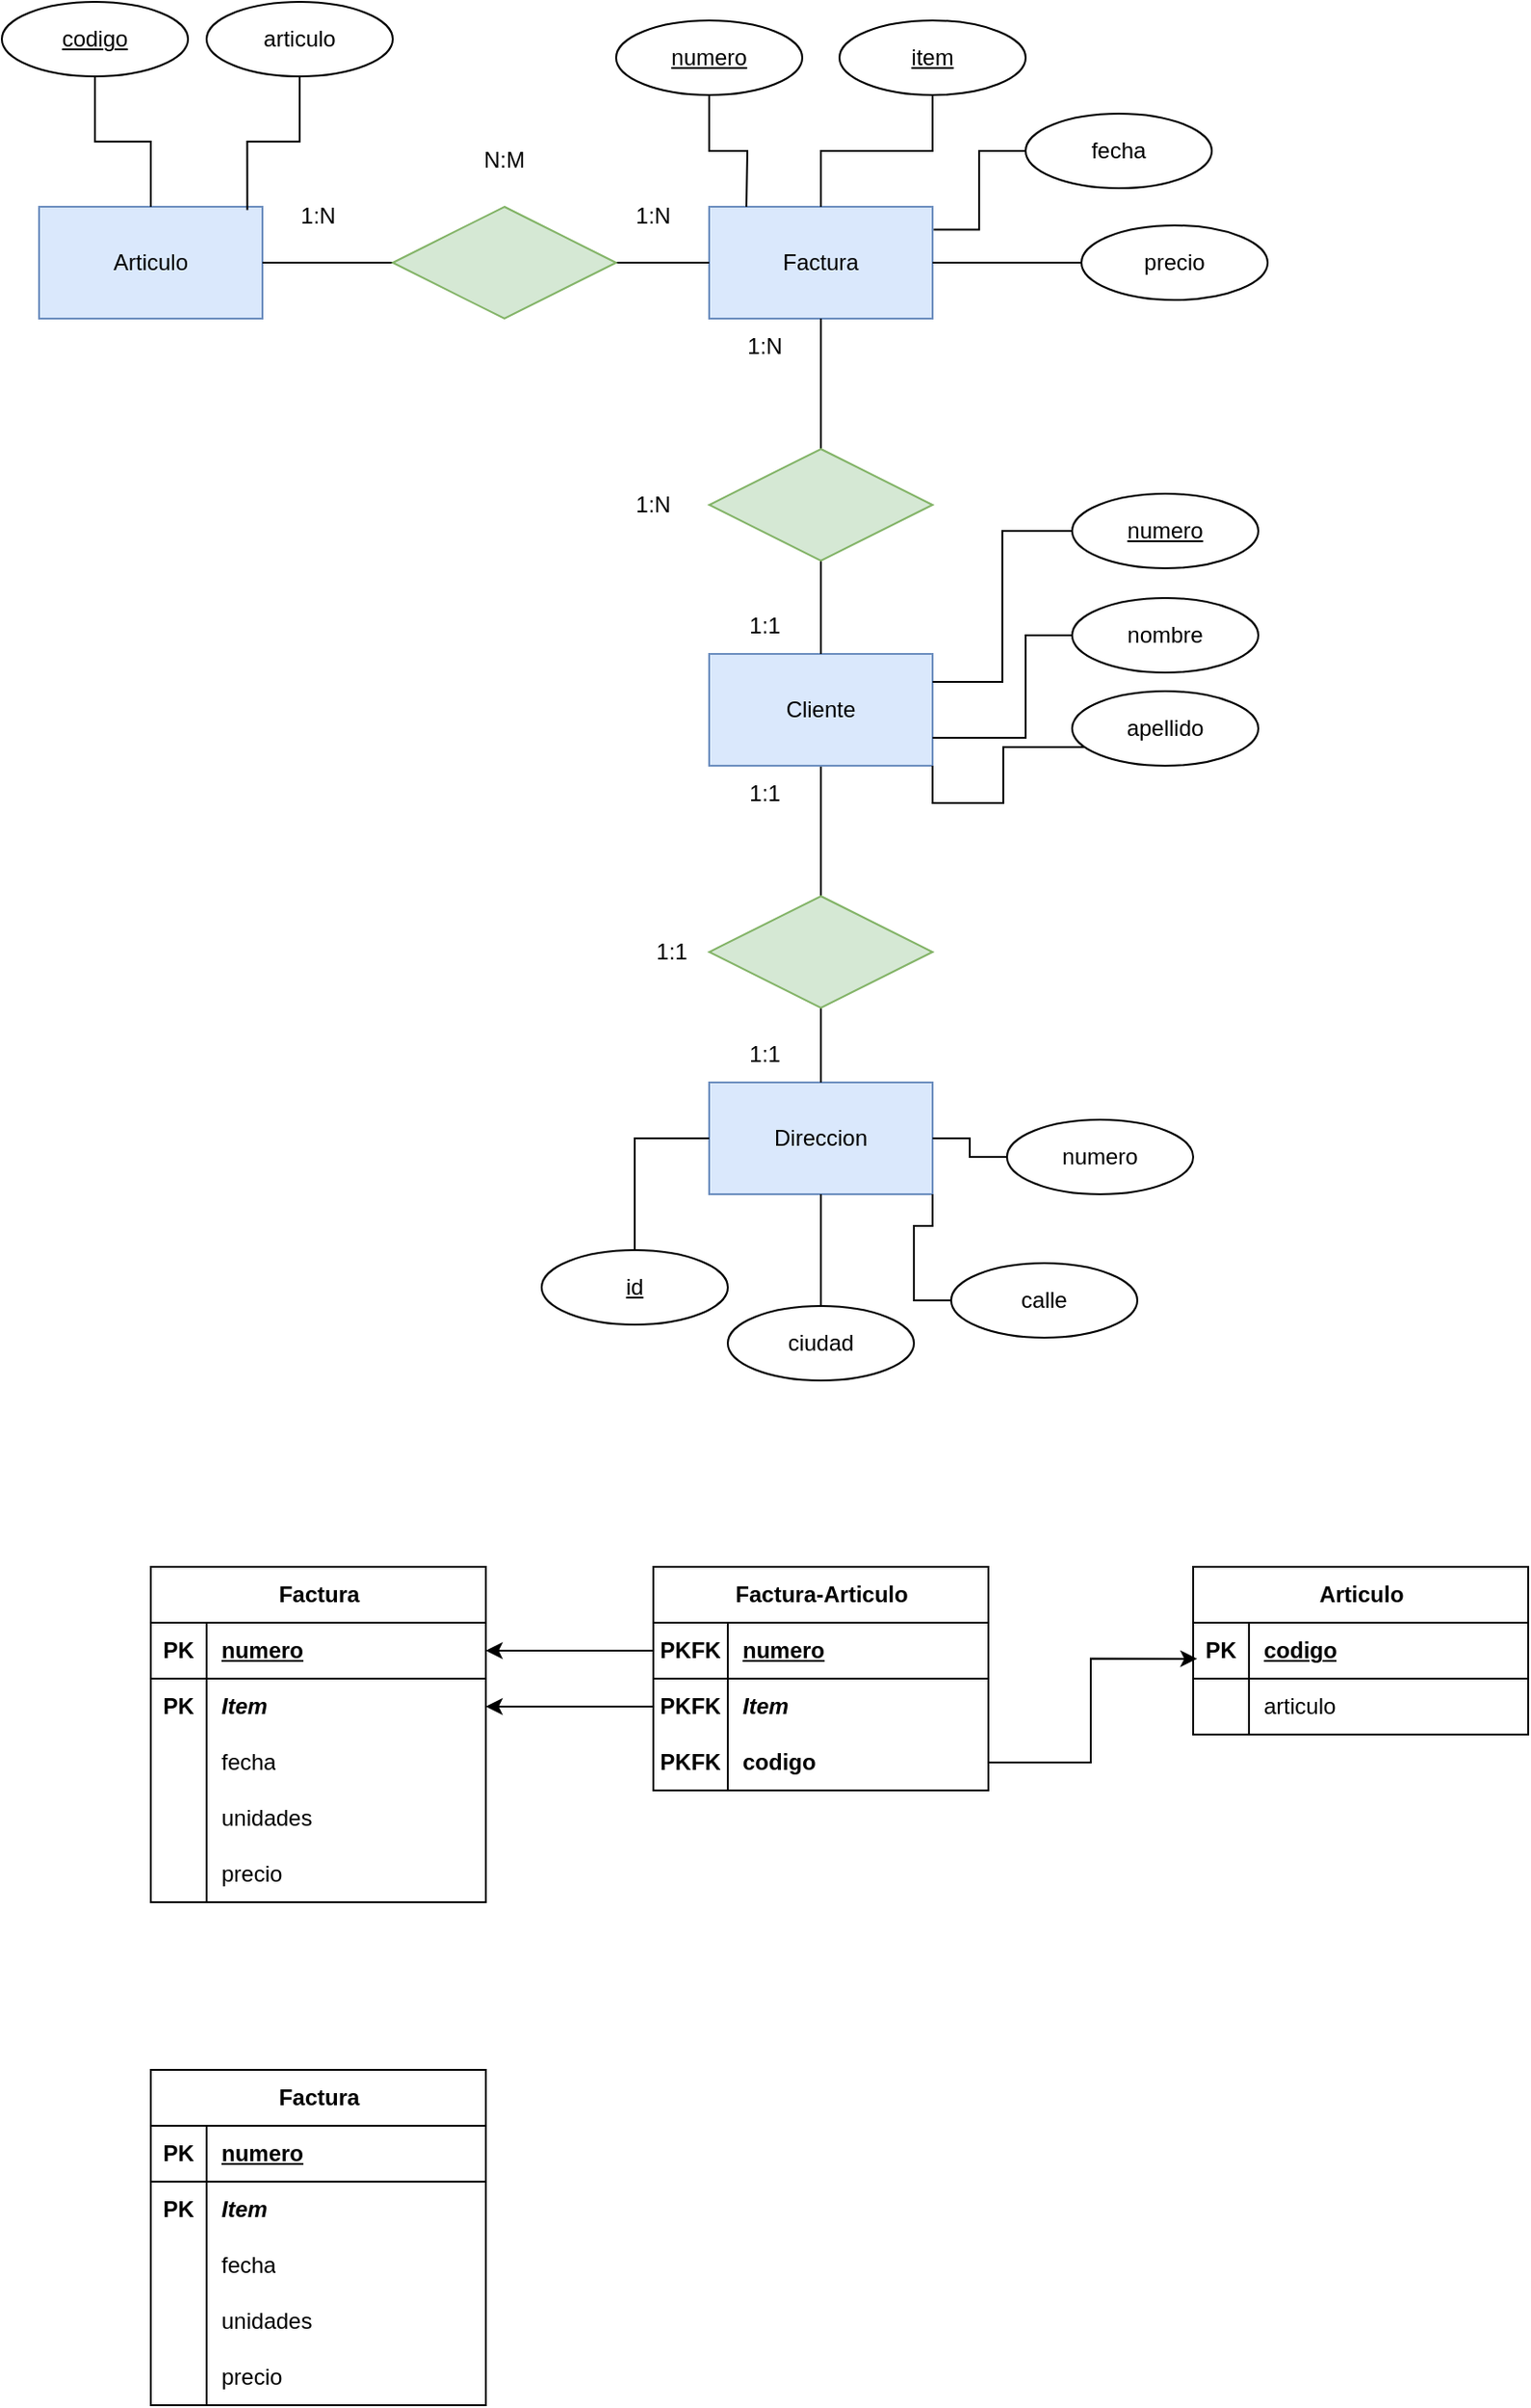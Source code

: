 <mxfile version="22.1.3" type="github">
  <diagram name="Página-1" id="XBzg9i-NaRBUf4UJGIT7">
    <mxGraphModel dx="735" dy="1147" grid="1" gridSize="10" guides="1" tooltips="1" connect="1" arrows="1" fold="1" page="1" pageScale="1" pageWidth="1169" pageHeight="827" math="0" shadow="0">
      <root>
        <mxCell id="0" />
        <mxCell id="1" parent="0" />
        <mxCell id="-L3M4i7uxhguOgWgxAJ2-1" value="&lt;div&gt;Factura&lt;/div&gt;" style="rounded=0;whiteSpace=wrap;html=1;fillColor=#dae8fc;strokeColor=#6c8ebf;" vertex="1" parent="1">
          <mxGeometry x="390" y="260" width="120" height="60" as="geometry" />
        </mxCell>
        <mxCell id="-L3M4i7uxhguOgWgxAJ2-2" value="Articulo" style="rounded=0;whiteSpace=wrap;html=1;fillColor=#dae8fc;strokeColor=#6c8ebf;" vertex="1" parent="1">
          <mxGeometry x="30" y="260" width="120" height="60" as="geometry" />
        </mxCell>
        <mxCell id="-L3M4i7uxhguOgWgxAJ2-12" style="edgeStyle=orthogonalEdgeStyle;rounded=0;orthogonalLoop=1;jettySize=auto;html=1;endArrow=none;endFill=0;" edge="1" parent="1" source="-L3M4i7uxhguOgWgxAJ2-3" target="-L3M4i7uxhguOgWgxAJ2-7">
          <mxGeometry relative="1" as="geometry" />
        </mxCell>
        <mxCell id="-L3M4i7uxhguOgWgxAJ2-3" value="Cliente" style="rounded=0;whiteSpace=wrap;html=1;fillColor=#dae8fc;strokeColor=#6c8ebf;" vertex="1" parent="1">
          <mxGeometry x="390" y="500" width="120" height="60" as="geometry" />
        </mxCell>
        <mxCell id="-L3M4i7uxhguOgWgxAJ2-4" value="&lt;div&gt;Direccion&lt;/div&gt;" style="rounded=0;whiteSpace=wrap;html=1;fillColor=#dae8fc;strokeColor=#6c8ebf;" vertex="1" parent="1">
          <mxGeometry x="390" y="730" width="120" height="60" as="geometry" />
        </mxCell>
        <mxCell id="-L3M4i7uxhguOgWgxAJ2-8" style="edgeStyle=orthogonalEdgeStyle;rounded=0;orthogonalLoop=1;jettySize=auto;html=1;endArrow=none;endFill=0;" edge="1" parent="1" source="-L3M4i7uxhguOgWgxAJ2-5" target="-L3M4i7uxhguOgWgxAJ2-2">
          <mxGeometry relative="1" as="geometry" />
        </mxCell>
        <mxCell id="-L3M4i7uxhguOgWgxAJ2-9" style="edgeStyle=orthogonalEdgeStyle;rounded=0;orthogonalLoop=1;jettySize=auto;html=1;endArrow=none;endFill=0;" edge="1" parent="1" source="-L3M4i7uxhguOgWgxAJ2-5" target="-L3M4i7uxhguOgWgxAJ2-1">
          <mxGeometry relative="1" as="geometry" />
        </mxCell>
        <mxCell id="-L3M4i7uxhguOgWgxAJ2-5" value="" style="shape=rhombus;perimeter=rhombusPerimeter;whiteSpace=wrap;html=1;align=center;fillColor=#d5e8d4;strokeColor=#82b366;" vertex="1" parent="1">
          <mxGeometry x="220" y="260" width="120" height="60" as="geometry" />
        </mxCell>
        <mxCell id="-L3M4i7uxhguOgWgxAJ2-10" style="edgeStyle=orthogonalEdgeStyle;rounded=0;orthogonalLoop=1;jettySize=auto;html=1;endArrow=none;endFill=0;" edge="1" parent="1" source="-L3M4i7uxhguOgWgxAJ2-6" target="-L3M4i7uxhguOgWgxAJ2-1">
          <mxGeometry relative="1" as="geometry" />
        </mxCell>
        <mxCell id="-L3M4i7uxhguOgWgxAJ2-11" style="edgeStyle=orthogonalEdgeStyle;rounded=0;orthogonalLoop=1;jettySize=auto;html=1;endArrow=none;endFill=0;" edge="1" parent="1" source="-L3M4i7uxhguOgWgxAJ2-6" target="-L3M4i7uxhguOgWgxAJ2-3">
          <mxGeometry relative="1" as="geometry" />
        </mxCell>
        <mxCell id="-L3M4i7uxhguOgWgxAJ2-6" value="" style="shape=rhombus;perimeter=rhombusPerimeter;whiteSpace=wrap;html=1;align=center;fillColor=#d5e8d4;strokeColor=#82b366;" vertex="1" parent="1">
          <mxGeometry x="390" y="390" width="120" height="60" as="geometry" />
        </mxCell>
        <mxCell id="-L3M4i7uxhguOgWgxAJ2-13" style="edgeStyle=orthogonalEdgeStyle;rounded=0;orthogonalLoop=1;jettySize=auto;html=1;endArrow=none;endFill=0;" edge="1" parent="1" source="-L3M4i7uxhguOgWgxAJ2-7" target="-L3M4i7uxhguOgWgxAJ2-4">
          <mxGeometry relative="1" as="geometry" />
        </mxCell>
        <mxCell id="-L3M4i7uxhguOgWgxAJ2-7" value="" style="shape=rhombus;perimeter=rhombusPerimeter;whiteSpace=wrap;html=1;align=center;fillColor=#d5e8d4;strokeColor=#82b366;" vertex="1" parent="1">
          <mxGeometry x="390" y="630" width="120" height="60" as="geometry" />
        </mxCell>
        <mxCell id="-L3M4i7uxhguOgWgxAJ2-14" value="numero" style="ellipse;whiteSpace=wrap;html=1;align=center;fontStyle=4;" vertex="1" parent="1">
          <mxGeometry x="340" y="160" width="100" height="40" as="geometry" />
        </mxCell>
        <mxCell id="-L3M4i7uxhguOgWgxAJ2-17" style="edgeStyle=orthogonalEdgeStyle;rounded=0;orthogonalLoop=1;jettySize=auto;html=1;entryX=0.5;entryY=0;entryDx=0;entryDy=0;endArrow=none;endFill=0;" edge="1" parent="1" source="-L3M4i7uxhguOgWgxAJ2-15" target="-L3M4i7uxhguOgWgxAJ2-1">
          <mxGeometry relative="1" as="geometry" />
        </mxCell>
        <mxCell id="-L3M4i7uxhguOgWgxAJ2-15" value="&lt;div&gt;item&lt;/div&gt;" style="ellipse;whiteSpace=wrap;html=1;align=center;fontStyle=4;" vertex="1" parent="1">
          <mxGeometry x="460" y="160" width="100" height="40" as="geometry" />
        </mxCell>
        <mxCell id="-L3M4i7uxhguOgWgxAJ2-16" style="edgeStyle=orthogonalEdgeStyle;rounded=0;orthogonalLoop=1;jettySize=auto;html=1;endArrow=none;endFill=0;" edge="1" parent="1" source="-L3M4i7uxhguOgWgxAJ2-14">
          <mxGeometry relative="1" as="geometry">
            <mxPoint x="410" y="260" as="targetPoint" />
          </mxGeometry>
        </mxCell>
        <mxCell id="-L3M4i7uxhguOgWgxAJ2-18" value="fecha" style="ellipse;whiteSpace=wrap;html=1;align=center;" vertex="1" parent="1">
          <mxGeometry x="560" y="210" width="100" height="40" as="geometry" />
        </mxCell>
        <mxCell id="-L3M4i7uxhguOgWgxAJ2-21" style="edgeStyle=orthogonalEdgeStyle;rounded=0;orthogonalLoop=1;jettySize=auto;html=1;entryX=1;entryY=0.5;entryDx=0;entryDy=0;endArrow=none;endFill=0;" edge="1" parent="1" source="-L3M4i7uxhguOgWgxAJ2-19" target="-L3M4i7uxhguOgWgxAJ2-1">
          <mxGeometry relative="1" as="geometry" />
        </mxCell>
        <mxCell id="-L3M4i7uxhguOgWgxAJ2-19" value="precio" style="ellipse;whiteSpace=wrap;html=1;align=center;" vertex="1" parent="1">
          <mxGeometry x="590" y="270" width="100" height="40" as="geometry" />
        </mxCell>
        <mxCell id="-L3M4i7uxhguOgWgxAJ2-20" style="edgeStyle=orthogonalEdgeStyle;rounded=0;orthogonalLoop=1;jettySize=auto;html=1;entryX=1.005;entryY=0.204;entryDx=0;entryDy=0;entryPerimeter=0;endArrow=none;endFill=0;" edge="1" parent="1" source="-L3M4i7uxhguOgWgxAJ2-18" target="-L3M4i7uxhguOgWgxAJ2-1">
          <mxGeometry relative="1" as="geometry" />
        </mxCell>
        <mxCell id="-L3M4i7uxhguOgWgxAJ2-25" style="edgeStyle=orthogonalEdgeStyle;rounded=0;orthogonalLoop=1;jettySize=auto;html=1;endArrow=none;endFill=0;" edge="1" parent="1" source="-L3M4i7uxhguOgWgxAJ2-22" target="-L3M4i7uxhguOgWgxAJ2-2">
          <mxGeometry relative="1" as="geometry" />
        </mxCell>
        <mxCell id="-L3M4i7uxhguOgWgxAJ2-22" value="codigo" style="ellipse;whiteSpace=wrap;html=1;align=center;fontStyle=4;" vertex="1" parent="1">
          <mxGeometry x="10" y="150" width="100" height="40" as="geometry" />
        </mxCell>
        <mxCell id="-L3M4i7uxhguOgWgxAJ2-24" value="articulo" style="ellipse;whiteSpace=wrap;html=1;align=center;" vertex="1" parent="1">
          <mxGeometry x="120" y="150" width="100" height="40" as="geometry" />
        </mxCell>
        <mxCell id="-L3M4i7uxhguOgWgxAJ2-26" style="edgeStyle=orthogonalEdgeStyle;rounded=0;orthogonalLoop=1;jettySize=auto;html=1;entryX=0.932;entryY=0.029;entryDx=0;entryDy=0;entryPerimeter=0;endArrow=none;endFill=0;" edge="1" parent="1" source="-L3M4i7uxhguOgWgxAJ2-24" target="-L3M4i7uxhguOgWgxAJ2-2">
          <mxGeometry relative="1" as="geometry" />
        </mxCell>
        <mxCell id="-L3M4i7uxhguOgWgxAJ2-30" style="edgeStyle=orthogonalEdgeStyle;rounded=0;orthogonalLoop=1;jettySize=auto;html=1;entryX=1;entryY=0.25;entryDx=0;entryDy=0;endArrow=none;endFill=0;" edge="1" parent="1" source="-L3M4i7uxhguOgWgxAJ2-27" target="-L3M4i7uxhguOgWgxAJ2-3">
          <mxGeometry relative="1" as="geometry" />
        </mxCell>
        <mxCell id="-L3M4i7uxhguOgWgxAJ2-27" value="numero" style="ellipse;whiteSpace=wrap;html=1;align=center;fontStyle=4;" vertex="1" parent="1">
          <mxGeometry x="585" y="414" width="100" height="40" as="geometry" />
        </mxCell>
        <mxCell id="-L3M4i7uxhguOgWgxAJ2-31" style="edgeStyle=orthogonalEdgeStyle;rounded=0;orthogonalLoop=1;jettySize=auto;html=1;entryX=1;entryY=0.75;entryDx=0;entryDy=0;endArrow=none;endFill=0;" edge="1" parent="1" source="-L3M4i7uxhguOgWgxAJ2-28" target="-L3M4i7uxhguOgWgxAJ2-3">
          <mxGeometry relative="1" as="geometry">
            <Array as="points">
              <mxPoint x="560" y="490" />
              <mxPoint x="560" y="545" />
            </Array>
          </mxGeometry>
        </mxCell>
        <mxCell id="-L3M4i7uxhguOgWgxAJ2-28" value="nombre" style="ellipse;whiteSpace=wrap;html=1;align=center;" vertex="1" parent="1">
          <mxGeometry x="585" y="470" width="100" height="40" as="geometry" />
        </mxCell>
        <mxCell id="-L3M4i7uxhguOgWgxAJ2-32" style="edgeStyle=orthogonalEdgeStyle;rounded=0;orthogonalLoop=1;jettySize=auto;html=1;entryX=1;entryY=1;entryDx=0;entryDy=0;endArrow=none;endFill=0;" edge="1" parent="1" source="-L3M4i7uxhguOgWgxAJ2-29" target="-L3M4i7uxhguOgWgxAJ2-3">
          <mxGeometry relative="1" as="geometry">
            <Array as="points">
              <mxPoint x="548" y="550" />
              <mxPoint x="548" y="580" />
              <mxPoint x="510" y="580" />
            </Array>
          </mxGeometry>
        </mxCell>
        <mxCell id="-L3M4i7uxhguOgWgxAJ2-29" value="apellido" style="ellipse;whiteSpace=wrap;html=1;align=center;" vertex="1" parent="1">
          <mxGeometry x="585" y="520" width="100" height="40" as="geometry" />
        </mxCell>
        <mxCell id="-L3M4i7uxhguOgWgxAJ2-37" style="edgeStyle=orthogonalEdgeStyle;rounded=0;orthogonalLoop=1;jettySize=auto;html=1;entryX=0;entryY=0.5;entryDx=0;entryDy=0;endArrow=none;endFill=0;" edge="1" parent="1" source="-L3M4i7uxhguOgWgxAJ2-33" target="-L3M4i7uxhguOgWgxAJ2-4">
          <mxGeometry relative="1" as="geometry" />
        </mxCell>
        <mxCell id="-L3M4i7uxhguOgWgxAJ2-33" value="id" style="ellipse;whiteSpace=wrap;html=1;align=center;fontStyle=4;" vertex="1" parent="1">
          <mxGeometry x="300" y="820" width="100" height="40" as="geometry" />
        </mxCell>
        <mxCell id="-L3M4i7uxhguOgWgxAJ2-38" style="edgeStyle=orthogonalEdgeStyle;rounded=0;orthogonalLoop=1;jettySize=auto;html=1;endArrow=none;endFill=0;" edge="1" parent="1" source="-L3M4i7uxhguOgWgxAJ2-34" target="-L3M4i7uxhguOgWgxAJ2-4">
          <mxGeometry relative="1" as="geometry" />
        </mxCell>
        <mxCell id="-L3M4i7uxhguOgWgxAJ2-34" value="ciudad" style="ellipse;whiteSpace=wrap;html=1;align=center;" vertex="1" parent="1">
          <mxGeometry x="400" y="850" width="100" height="40" as="geometry" />
        </mxCell>
        <mxCell id="-L3M4i7uxhguOgWgxAJ2-39" style="edgeStyle=orthogonalEdgeStyle;rounded=0;orthogonalLoop=1;jettySize=auto;html=1;entryX=1;entryY=1;entryDx=0;entryDy=0;endArrow=none;endFill=0;" edge="1" parent="1" source="-L3M4i7uxhguOgWgxAJ2-35" target="-L3M4i7uxhguOgWgxAJ2-4">
          <mxGeometry relative="1" as="geometry" />
        </mxCell>
        <mxCell id="-L3M4i7uxhguOgWgxAJ2-35" value="calle" style="ellipse;whiteSpace=wrap;html=1;align=center;" vertex="1" parent="1">
          <mxGeometry x="520" y="827" width="100" height="40" as="geometry" />
        </mxCell>
        <mxCell id="-L3M4i7uxhguOgWgxAJ2-40" style="edgeStyle=orthogonalEdgeStyle;rounded=0;orthogonalLoop=1;jettySize=auto;html=1;endArrow=none;endFill=0;" edge="1" parent="1" source="-L3M4i7uxhguOgWgxAJ2-36" target="-L3M4i7uxhguOgWgxAJ2-4">
          <mxGeometry relative="1" as="geometry" />
        </mxCell>
        <mxCell id="-L3M4i7uxhguOgWgxAJ2-36" value="numero" style="ellipse;whiteSpace=wrap;html=1;align=center;" vertex="1" parent="1">
          <mxGeometry x="550" y="750" width="100" height="40" as="geometry" />
        </mxCell>
        <mxCell id="-L3M4i7uxhguOgWgxAJ2-41" value="1:N" style="text;html=1;strokeColor=none;fillColor=none;align=center;verticalAlign=middle;whiteSpace=wrap;rounded=0;" vertex="1" parent="1">
          <mxGeometry x="330" y="250" width="60" height="30" as="geometry" />
        </mxCell>
        <mxCell id="-L3M4i7uxhguOgWgxAJ2-42" value="1:N" style="text;html=1;strokeColor=none;fillColor=none;align=center;verticalAlign=middle;whiteSpace=wrap;rounded=0;" vertex="1" parent="1">
          <mxGeometry x="150" y="250" width="60" height="30" as="geometry" />
        </mxCell>
        <mxCell id="-L3M4i7uxhguOgWgxAJ2-43" value="N:M" style="text;html=1;strokeColor=none;fillColor=none;align=center;verticalAlign=middle;whiteSpace=wrap;rounded=0;" vertex="1" parent="1">
          <mxGeometry x="250" y="220" width="60" height="30" as="geometry" />
        </mxCell>
        <mxCell id="-L3M4i7uxhguOgWgxAJ2-44" value="1:N" style="text;html=1;strokeColor=none;fillColor=none;align=center;verticalAlign=middle;whiteSpace=wrap;rounded=0;" vertex="1" parent="1">
          <mxGeometry x="390" y="320" width="60" height="30" as="geometry" />
        </mxCell>
        <mxCell id="-L3M4i7uxhguOgWgxAJ2-45" value="1:1" style="text;html=1;strokeColor=none;fillColor=none;align=center;verticalAlign=middle;whiteSpace=wrap;rounded=0;" vertex="1" parent="1">
          <mxGeometry x="390" y="470" width="60" height="30" as="geometry" />
        </mxCell>
        <mxCell id="-L3M4i7uxhguOgWgxAJ2-46" value="1:N" style="text;html=1;strokeColor=none;fillColor=none;align=center;verticalAlign=middle;whiteSpace=wrap;rounded=0;" vertex="1" parent="1">
          <mxGeometry x="330" y="405" width="60" height="30" as="geometry" />
        </mxCell>
        <mxCell id="-L3M4i7uxhguOgWgxAJ2-47" value="1:1" style="text;html=1;strokeColor=none;fillColor=none;align=center;verticalAlign=middle;whiteSpace=wrap;rounded=0;" vertex="1" parent="1">
          <mxGeometry x="390" y="560" width="60" height="30" as="geometry" />
        </mxCell>
        <mxCell id="-L3M4i7uxhguOgWgxAJ2-48" value="1:1" style="text;html=1;strokeColor=none;fillColor=none;align=center;verticalAlign=middle;whiteSpace=wrap;rounded=0;" vertex="1" parent="1">
          <mxGeometry x="390" y="700" width="60" height="30" as="geometry" />
        </mxCell>
        <mxCell id="-L3M4i7uxhguOgWgxAJ2-49" value="1:1" style="text;html=1;strokeColor=none;fillColor=none;align=center;verticalAlign=middle;whiteSpace=wrap;rounded=0;" vertex="1" parent="1">
          <mxGeometry x="340" y="645" width="60" height="30" as="geometry" />
        </mxCell>
        <mxCell id="-L3M4i7uxhguOgWgxAJ2-50" value="Factura" style="shape=table;startSize=30;container=1;collapsible=1;childLayout=tableLayout;fixedRows=1;rowLines=0;fontStyle=1;align=center;resizeLast=1;html=1;" vertex="1" parent="1">
          <mxGeometry x="90" y="990" width="180" height="180" as="geometry" />
        </mxCell>
        <mxCell id="-L3M4i7uxhguOgWgxAJ2-51" value="" style="shape=tableRow;horizontal=0;startSize=0;swimlaneHead=0;swimlaneBody=0;fillColor=none;collapsible=0;dropTarget=0;points=[[0,0.5],[1,0.5]];portConstraint=eastwest;top=0;left=0;right=0;bottom=1;" vertex="1" parent="-L3M4i7uxhguOgWgxAJ2-50">
          <mxGeometry y="30" width="180" height="30" as="geometry" />
        </mxCell>
        <mxCell id="-L3M4i7uxhguOgWgxAJ2-52" value="PK" style="shape=partialRectangle;connectable=0;fillColor=none;top=0;left=0;bottom=0;right=0;fontStyle=1;overflow=hidden;whiteSpace=wrap;html=1;" vertex="1" parent="-L3M4i7uxhguOgWgxAJ2-51">
          <mxGeometry width="30" height="30" as="geometry">
            <mxRectangle width="30" height="30" as="alternateBounds" />
          </mxGeometry>
        </mxCell>
        <mxCell id="-L3M4i7uxhguOgWgxAJ2-53" value="numero" style="shape=partialRectangle;connectable=0;fillColor=none;top=0;left=0;bottom=0;right=0;align=left;spacingLeft=6;fontStyle=5;overflow=hidden;whiteSpace=wrap;html=1;" vertex="1" parent="-L3M4i7uxhguOgWgxAJ2-51">
          <mxGeometry x="30" width="150" height="30" as="geometry">
            <mxRectangle width="150" height="30" as="alternateBounds" />
          </mxGeometry>
        </mxCell>
        <mxCell id="-L3M4i7uxhguOgWgxAJ2-54" value="" style="shape=tableRow;horizontal=0;startSize=0;swimlaneHead=0;swimlaneBody=0;fillColor=none;collapsible=0;dropTarget=0;points=[[0,0.5],[1,0.5]];portConstraint=eastwest;top=0;left=0;right=0;bottom=0;" vertex="1" parent="-L3M4i7uxhguOgWgxAJ2-50">
          <mxGeometry y="60" width="180" height="30" as="geometry" />
        </mxCell>
        <mxCell id="-L3M4i7uxhguOgWgxAJ2-55" value="&lt;b&gt;PK&lt;/b&gt;" style="shape=partialRectangle;connectable=0;fillColor=none;top=0;left=0;bottom=0;right=0;editable=1;overflow=hidden;whiteSpace=wrap;html=1;" vertex="1" parent="-L3M4i7uxhguOgWgxAJ2-54">
          <mxGeometry width="30" height="30" as="geometry">
            <mxRectangle width="30" height="30" as="alternateBounds" />
          </mxGeometry>
        </mxCell>
        <mxCell id="-L3M4i7uxhguOgWgxAJ2-56" value="&lt;i&gt;&lt;b&gt;Item&lt;/b&gt;&lt;/i&gt;" style="shape=partialRectangle;connectable=0;fillColor=none;top=0;left=0;bottom=0;right=0;align=left;spacingLeft=6;overflow=hidden;whiteSpace=wrap;html=1;" vertex="1" parent="-L3M4i7uxhguOgWgxAJ2-54">
          <mxGeometry x="30" width="150" height="30" as="geometry">
            <mxRectangle width="150" height="30" as="alternateBounds" />
          </mxGeometry>
        </mxCell>
        <mxCell id="-L3M4i7uxhguOgWgxAJ2-57" value="" style="shape=tableRow;horizontal=0;startSize=0;swimlaneHead=0;swimlaneBody=0;fillColor=none;collapsible=0;dropTarget=0;points=[[0,0.5],[1,0.5]];portConstraint=eastwest;top=0;left=0;right=0;bottom=0;" vertex="1" parent="-L3M4i7uxhguOgWgxAJ2-50">
          <mxGeometry y="90" width="180" height="30" as="geometry" />
        </mxCell>
        <mxCell id="-L3M4i7uxhguOgWgxAJ2-58" value="" style="shape=partialRectangle;connectable=0;fillColor=none;top=0;left=0;bottom=0;right=0;editable=1;overflow=hidden;whiteSpace=wrap;html=1;" vertex="1" parent="-L3M4i7uxhguOgWgxAJ2-57">
          <mxGeometry width="30" height="30" as="geometry">
            <mxRectangle width="30" height="30" as="alternateBounds" />
          </mxGeometry>
        </mxCell>
        <mxCell id="-L3M4i7uxhguOgWgxAJ2-59" value="fecha" style="shape=partialRectangle;connectable=0;fillColor=none;top=0;left=0;bottom=0;right=0;align=left;spacingLeft=6;overflow=hidden;whiteSpace=wrap;html=1;" vertex="1" parent="-L3M4i7uxhguOgWgxAJ2-57">
          <mxGeometry x="30" width="150" height="30" as="geometry">
            <mxRectangle width="150" height="30" as="alternateBounds" />
          </mxGeometry>
        </mxCell>
        <mxCell id="-L3M4i7uxhguOgWgxAJ2-60" value="" style="shape=tableRow;horizontal=0;startSize=0;swimlaneHead=0;swimlaneBody=0;fillColor=none;collapsible=0;dropTarget=0;points=[[0,0.5],[1,0.5]];portConstraint=eastwest;top=0;left=0;right=0;bottom=0;" vertex="1" parent="-L3M4i7uxhguOgWgxAJ2-50">
          <mxGeometry y="120" width="180" height="30" as="geometry" />
        </mxCell>
        <mxCell id="-L3M4i7uxhguOgWgxAJ2-61" value="" style="shape=partialRectangle;connectable=0;fillColor=none;top=0;left=0;bottom=0;right=0;editable=1;overflow=hidden;whiteSpace=wrap;html=1;" vertex="1" parent="-L3M4i7uxhguOgWgxAJ2-60">
          <mxGeometry width="30" height="30" as="geometry">
            <mxRectangle width="30" height="30" as="alternateBounds" />
          </mxGeometry>
        </mxCell>
        <mxCell id="-L3M4i7uxhguOgWgxAJ2-62" value="&lt;div&gt;unidades&lt;/div&gt;" style="shape=partialRectangle;connectable=0;fillColor=none;top=0;left=0;bottom=0;right=0;align=left;spacingLeft=6;overflow=hidden;whiteSpace=wrap;html=1;" vertex="1" parent="-L3M4i7uxhguOgWgxAJ2-60">
          <mxGeometry x="30" width="150" height="30" as="geometry">
            <mxRectangle width="150" height="30" as="alternateBounds" />
          </mxGeometry>
        </mxCell>
        <mxCell id="-L3M4i7uxhguOgWgxAJ2-63" style="shape=tableRow;horizontal=0;startSize=0;swimlaneHead=0;swimlaneBody=0;fillColor=none;collapsible=0;dropTarget=0;points=[[0,0.5],[1,0.5]];portConstraint=eastwest;top=0;left=0;right=0;bottom=0;" vertex="1" parent="-L3M4i7uxhguOgWgxAJ2-50">
          <mxGeometry y="150" width="180" height="30" as="geometry" />
        </mxCell>
        <mxCell id="-L3M4i7uxhguOgWgxAJ2-64" style="shape=partialRectangle;connectable=0;fillColor=none;top=0;left=0;bottom=0;right=0;editable=1;overflow=hidden;whiteSpace=wrap;html=1;" vertex="1" parent="-L3M4i7uxhguOgWgxAJ2-63">
          <mxGeometry width="30" height="30" as="geometry">
            <mxRectangle width="30" height="30" as="alternateBounds" />
          </mxGeometry>
        </mxCell>
        <mxCell id="-L3M4i7uxhguOgWgxAJ2-65" value="precio" style="shape=partialRectangle;connectable=0;fillColor=none;top=0;left=0;bottom=0;right=0;align=left;spacingLeft=6;overflow=hidden;whiteSpace=wrap;html=1;" vertex="1" parent="-L3M4i7uxhguOgWgxAJ2-63">
          <mxGeometry x="30" width="150" height="30" as="geometry">
            <mxRectangle width="150" height="30" as="alternateBounds" />
          </mxGeometry>
        </mxCell>
        <mxCell id="-L3M4i7uxhguOgWgxAJ2-66" value="Articulo" style="shape=table;startSize=30;container=1;collapsible=1;childLayout=tableLayout;fixedRows=1;rowLines=0;fontStyle=1;align=center;resizeLast=1;html=1;" vertex="1" parent="1">
          <mxGeometry x="650" y="990" width="180" height="90" as="geometry" />
        </mxCell>
        <mxCell id="-L3M4i7uxhguOgWgxAJ2-67" value="" style="shape=tableRow;horizontal=0;startSize=0;swimlaneHead=0;swimlaneBody=0;fillColor=none;collapsible=0;dropTarget=0;points=[[0,0.5],[1,0.5]];portConstraint=eastwest;top=0;left=0;right=0;bottom=1;" vertex="1" parent="-L3M4i7uxhguOgWgxAJ2-66">
          <mxGeometry y="30" width="180" height="30" as="geometry" />
        </mxCell>
        <mxCell id="-L3M4i7uxhguOgWgxAJ2-68" value="PK" style="shape=partialRectangle;connectable=0;fillColor=none;top=0;left=0;bottom=0;right=0;fontStyle=1;overflow=hidden;whiteSpace=wrap;html=1;" vertex="1" parent="-L3M4i7uxhguOgWgxAJ2-67">
          <mxGeometry width="30" height="30" as="geometry">
            <mxRectangle width="30" height="30" as="alternateBounds" />
          </mxGeometry>
        </mxCell>
        <mxCell id="-L3M4i7uxhguOgWgxAJ2-69" value="codigo" style="shape=partialRectangle;connectable=0;fillColor=none;top=0;left=0;bottom=0;right=0;align=left;spacingLeft=6;fontStyle=5;overflow=hidden;whiteSpace=wrap;html=1;" vertex="1" parent="-L3M4i7uxhguOgWgxAJ2-67">
          <mxGeometry x="30" width="150" height="30" as="geometry">
            <mxRectangle width="150" height="30" as="alternateBounds" />
          </mxGeometry>
        </mxCell>
        <mxCell id="-L3M4i7uxhguOgWgxAJ2-70" value="" style="shape=tableRow;horizontal=0;startSize=0;swimlaneHead=0;swimlaneBody=0;fillColor=none;collapsible=0;dropTarget=0;points=[[0,0.5],[1,0.5]];portConstraint=eastwest;top=0;left=0;right=0;bottom=0;" vertex="1" parent="-L3M4i7uxhguOgWgxAJ2-66">
          <mxGeometry y="60" width="180" height="30" as="geometry" />
        </mxCell>
        <mxCell id="-L3M4i7uxhguOgWgxAJ2-71" value="" style="shape=partialRectangle;connectable=0;fillColor=none;top=0;left=0;bottom=0;right=0;editable=1;overflow=hidden;whiteSpace=wrap;html=1;" vertex="1" parent="-L3M4i7uxhguOgWgxAJ2-70">
          <mxGeometry width="30" height="30" as="geometry">
            <mxRectangle width="30" height="30" as="alternateBounds" />
          </mxGeometry>
        </mxCell>
        <mxCell id="-L3M4i7uxhguOgWgxAJ2-72" value="articulo" style="shape=partialRectangle;connectable=0;fillColor=none;top=0;left=0;bottom=0;right=0;align=left;spacingLeft=6;overflow=hidden;whiteSpace=wrap;html=1;" vertex="1" parent="-L3M4i7uxhguOgWgxAJ2-70">
          <mxGeometry x="30" width="150" height="30" as="geometry">
            <mxRectangle width="150" height="30" as="alternateBounds" />
          </mxGeometry>
        </mxCell>
        <mxCell id="-L3M4i7uxhguOgWgxAJ2-82" value="Factura-Articulo" style="shape=table;startSize=30;container=1;collapsible=1;childLayout=tableLayout;fixedRows=1;rowLines=0;fontStyle=1;align=center;resizeLast=1;html=1;" vertex="1" parent="1">
          <mxGeometry x="360" y="990" width="180" height="120" as="geometry" />
        </mxCell>
        <mxCell id="-L3M4i7uxhguOgWgxAJ2-83" value="" style="shape=tableRow;horizontal=0;startSize=0;swimlaneHead=0;swimlaneBody=0;fillColor=none;collapsible=0;dropTarget=0;points=[[0,0.5],[1,0.5]];portConstraint=eastwest;top=0;left=0;right=0;bottom=1;" vertex="1" parent="-L3M4i7uxhguOgWgxAJ2-82">
          <mxGeometry y="30" width="180" height="30" as="geometry" />
        </mxCell>
        <mxCell id="-L3M4i7uxhguOgWgxAJ2-84" value="PKFK" style="shape=partialRectangle;connectable=0;fillColor=none;top=0;left=0;bottom=0;right=0;fontStyle=1;overflow=hidden;whiteSpace=wrap;html=1;" vertex="1" parent="-L3M4i7uxhguOgWgxAJ2-83">
          <mxGeometry width="40" height="30" as="geometry">
            <mxRectangle width="40" height="30" as="alternateBounds" />
          </mxGeometry>
        </mxCell>
        <mxCell id="-L3M4i7uxhguOgWgxAJ2-85" value="numero" style="shape=partialRectangle;connectable=0;fillColor=none;top=0;left=0;bottom=0;right=0;align=left;spacingLeft=6;fontStyle=5;overflow=hidden;whiteSpace=wrap;html=1;" vertex="1" parent="-L3M4i7uxhguOgWgxAJ2-83">
          <mxGeometry x="40" width="140" height="30" as="geometry">
            <mxRectangle width="140" height="30" as="alternateBounds" />
          </mxGeometry>
        </mxCell>
        <mxCell id="-L3M4i7uxhguOgWgxAJ2-86" value="" style="shape=tableRow;horizontal=0;startSize=0;swimlaneHead=0;swimlaneBody=0;fillColor=none;collapsible=0;dropTarget=0;points=[[0,0.5],[1,0.5]];portConstraint=eastwest;top=0;left=0;right=0;bottom=0;" vertex="1" parent="-L3M4i7uxhguOgWgxAJ2-82">
          <mxGeometry y="60" width="180" height="30" as="geometry" />
        </mxCell>
        <mxCell id="-L3M4i7uxhguOgWgxAJ2-87" value="&lt;b&gt;PKFK&lt;/b&gt;" style="shape=partialRectangle;connectable=0;fillColor=none;top=0;left=0;bottom=0;right=0;editable=1;overflow=hidden;whiteSpace=wrap;html=1;" vertex="1" parent="-L3M4i7uxhguOgWgxAJ2-86">
          <mxGeometry width="40" height="30" as="geometry">
            <mxRectangle width="40" height="30" as="alternateBounds" />
          </mxGeometry>
        </mxCell>
        <mxCell id="-L3M4i7uxhguOgWgxAJ2-88" value="&lt;i&gt;&lt;b&gt;Item&lt;/b&gt;&lt;/i&gt;" style="shape=partialRectangle;connectable=0;fillColor=none;top=0;left=0;bottom=0;right=0;align=left;spacingLeft=6;overflow=hidden;whiteSpace=wrap;html=1;" vertex="1" parent="-L3M4i7uxhguOgWgxAJ2-86">
          <mxGeometry x="40" width="140" height="30" as="geometry">
            <mxRectangle width="140" height="30" as="alternateBounds" />
          </mxGeometry>
        </mxCell>
        <mxCell id="-L3M4i7uxhguOgWgxAJ2-89" value="" style="shape=tableRow;horizontal=0;startSize=0;swimlaneHead=0;swimlaneBody=0;fillColor=none;collapsible=0;dropTarget=0;points=[[0,0.5],[1,0.5]];portConstraint=eastwest;top=0;left=0;right=0;bottom=0;" vertex="1" parent="-L3M4i7uxhguOgWgxAJ2-82">
          <mxGeometry y="90" width="180" height="30" as="geometry" />
        </mxCell>
        <mxCell id="-L3M4i7uxhguOgWgxAJ2-90" value="&lt;b&gt;PKFK&lt;/b&gt;" style="shape=partialRectangle;connectable=0;fillColor=none;top=0;left=0;bottom=0;right=0;editable=1;overflow=hidden;whiteSpace=wrap;html=1;" vertex="1" parent="-L3M4i7uxhguOgWgxAJ2-89">
          <mxGeometry width="40" height="30" as="geometry">
            <mxRectangle width="40" height="30" as="alternateBounds" />
          </mxGeometry>
        </mxCell>
        <mxCell id="-L3M4i7uxhguOgWgxAJ2-91" value="&lt;b&gt;codigo&lt;/b&gt;" style="shape=partialRectangle;connectable=0;fillColor=none;top=0;left=0;bottom=0;right=0;align=left;spacingLeft=6;overflow=hidden;whiteSpace=wrap;html=1;" vertex="1" parent="-L3M4i7uxhguOgWgxAJ2-89">
          <mxGeometry x="40" width="140" height="30" as="geometry">
            <mxRectangle width="140" height="30" as="alternateBounds" />
          </mxGeometry>
        </mxCell>
        <mxCell id="-L3M4i7uxhguOgWgxAJ2-98" style="edgeStyle=orthogonalEdgeStyle;rounded=0;orthogonalLoop=1;jettySize=auto;html=1;" edge="1" parent="1" source="-L3M4i7uxhguOgWgxAJ2-83" target="-L3M4i7uxhguOgWgxAJ2-51">
          <mxGeometry relative="1" as="geometry" />
        </mxCell>
        <mxCell id="-L3M4i7uxhguOgWgxAJ2-99" style="edgeStyle=orthogonalEdgeStyle;rounded=0;orthogonalLoop=1;jettySize=auto;html=1;" edge="1" parent="1" source="-L3M4i7uxhguOgWgxAJ2-86" target="-L3M4i7uxhguOgWgxAJ2-54">
          <mxGeometry relative="1" as="geometry" />
        </mxCell>
        <mxCell id="-L3M4i7uxhguOgWgxAJ2-100" style="edgeStyle=orthogonalEdgeStyle;rounded=0;orthogonalLoop=1;jettySize=auto;html=1;entryX=0.012;entryY=0.644;entryDx=0;entryDy=0;entryPerimeter=0;" edge="1" parent="1" source="-L3M4i7uxhguOgWgxAJ2-89" target="-L3M4i7uxhguOgWgxAJ2-67">
          <mxGeometry relative="1" as="geometry" />
        </mxCell>
        <mxCell id="-L3M4i7uxhguOgWgxAJ2-101" value="Factura" style="shape=table;startSize=30;container=1;collapsible=1;childLayout=tableLayout;fixedRows=1;rowLines=0;fontStyle=1;align=center;resizeLast=1;html=1;" vertex="1" parent="1">
          <mxGeometry x="90" y="1260" width="180" height="180" as="geometry" />
        </mxCell>
        <mxCell id="-L3M4i7uxhguOgWgxAJ2-102" value="" style="shape=tableRow;horizontal=0;startSize=0;swimlaneHead=0;swimlaneBody=0;fillColor=none;collapsible=0;dropTarget=0;points=[[0,0.5],[1,0.5]];portConstraint=eastwest;top=0;left=0;right=0;bottom=1;" vertex="1" parent="-L3M4i7uxhguOgWgxAJ2-101">
          <mxGeometry y="30" width="180" height="30" as="geometry" />
        </mxCell>
        <mxCell id="-L3M4i7uxhguOgWgxAJ2-103" value="PK" style="shape=partialRectangle;connectable=0;fillColor=none;top=0;left=0;bottom=0;right=0;fontStyle=1;overflow=hidden;whiteSpace=wrap;html=1;" vertex="1" parent="-L3M4i7uxhguOgWgxAJ2-102">
          <mxGeometry width="30" height="30" as="geometry">
            <mxRectangle width="30" height="30" as="alternateBounds" />
          </mxGeometry>
        </mxCell>
        <mxCell id="-L3M4i7uxhguOgWgxAJ2-104" value="numero" style="shape=partialRectangle;connectable=0;fillColor=none;top=0;left=0;bottom=0;right=0;align=left;spacingLeft=6;fontStyle=5;overflow=hidden;whiteSpace=wrap;html=1;" vertex="1" parent="-L3M4i7uxhguOgWgxAJ2-102">
          <mxGeometry x="30" width="150" height="30" as="geometry">
            <mxRectangle width="150" height="30" as="alternateBounds" />
          </mxGeometry>
        </mxCell>
        <mxCell id="-L3M4i7uxhguOgWgxAJ2-105" value="" style="shape=tableRow;horizontal=0;startSize=0;swimlaneHead=0;swimlaneBody=0;fillColor=none;collapsible=0;dropTarget=0;points=[[0,0.5],[1,0.5]];portConstraint=eastwest;top=0;left=0;right=0;bottom=0;" vertex="1" parent="-L3M4i7uxhguOgWgxAJ2-101">
          <mxGeometry y="60" width="180" height="30" as="geometry" />
        </mxCell>
        <mxCell id="-L3M4i7uxhguOgWgxAJ2-106" value="&lt;b&gt;PK&lt;/b&gt;" style="shape=partialRectangle;connectable=0;fillColor=none;top=0;left=0;bottom=0;right=0;editable=1;overflow=hidden;whiteSpace=wrap;html=1;" vertex="1" parent="-L3M4i7uxhguOgWgxAJ2-105">
          <mxGeometry width="30" height="30" as="geometry">
            <mxRectangle width="30" height="30" as="alternateBounds" />
          </mxGeometry>
        </mxCell>
        <mxCell id="-L3M4i7uxhguOgWgxAJ2-107" value="&lt;i&gt;&lt;b&gt;Item&lt;/b&gt;&lt;/i&gt;" style="shape=partialRectangle;connectable=0;fillColor=none;top=0;left=0;bottom=0;right=0;align=left;spacingLeft=6;overflow=hidden;whiteSpace=wrap;html=1;" vertex="1" parent="-L3M4i7uxhguOgWgxAJ2-105">
          <mxGeometry x="30" width="150" height="30" as="geometry">
            <mxRectangle width="150" height="30" as="alternateBounds" />
          </mxGeometry>
        </mxCell>
        <mxCell id="-L3M4i7uxhguOgWgxAJ2-108" value="" style="shape=tableRow;horizontal=0;startSize=0;swimlaneHead=0;swimlaneBody=0;fillColor=none;collapsible=0;dropTarget=0;points=[[0,0.5],[1,0.5]];portConstraint=eastwest;top=0;left=0;right=0;bottom=0;" vertex="1" parent="-L3M4i7uxhguOgWgxAJ2-101">
          <mxGeometry y="90" width="180" height="30" as="geometry" />
        </mxCell>
        <mxCell id="-L3M4i7uxhguOgWgxAJ2-109" value="" style="shape=partialRectangle;connectable=0;fillColor=none;top=0;left=0;bottom=0;right=0;editable=1;overflow=hidden;whiteSpace=wrap;html=1;" vertex="1" parent="-L3M4i7uxhguOgWgxAJ2-108">
          <mxGeometry width="30" height="30" as="geometry">
            <mxRectangle width="30" height="30" as="alternateBounds" />
          </mxGeometry>
        </mxCell>
        <mxCell id="-L3M4i7uxhguOgWgxAJ2-110" value="fecha" style="shape=partialRectangle;connectable=0;fillColor=none;top=0;left=0;bottom=0;right=0;align=left;spacingLeft=6;overflow=hidden;whiteSpace=wrap;html=1;" vertex="1" parent="-L3M4i7uxhguOgWgxAJ2-108">
          <mxGeometry x="30" width="150" height="30" as="geometry">
            <mxRectangle width="150" height="30" as="alternateBounds" />
          </mxGeometry>
        </mxCell>
        <mxCell id="-L3M4i7uxhguOgWgxAJ2-111" value="" style="shape=tableRow;horizontal=0;startSize=0;swimlaneHead=0;swimlaneBody=0;fillColor=none;collapsible=0;dropTarget=0;points=[[0,0.5],[1,0.5]];portConstraint=eastwest;top=0;left=0;right=0;bottom=0;" vertex="1" parent="-L3M4i7uxhguOgWgxAJ2-101">
          <mxGeometry y="120" width="180" height="30" as="geometry" />
        </mxCell>
        <mxCell id="-L3M4i7uxhguOgWgxAJ2-112" value="" style="shape=partialRectangle;connectable=0;fillColor=none;top=0;left=0;bottom=0;right=0;editable=1;overflow=hidden;whiteSpace=wrap;html=1;" vertex="1" parent="-L3M4i7uxhguOgWgxAJ2-111">
          <mxGeometry width="30" height="30" as="geometry">
            <mxRectangle width="30" height="30" as="alternateBounds" />
          </mxGeometry>
        </mxCell>
        <mxCell id="-L3M4i7uxhguOgWgxAJ2-113" value="&lt;div&gt;unidades&lt;/div&gt;" style="shape=partialRectangle;connectable=0;fillColor=none;top=0;left=0;bottom=0;right=0;align=left;spacingLeft=6;overflow=hidden;whiteSpace=wrap;html=1;" vertex="1" parent="-L3M4i7uxhguOgWgxAJ2-111">
          <mxGeometry x="30" width="150" height="30" as="geometry">
            <mxRectangle width="150" height="30" as="alternateBounds" />
          </mxGeometry>
        </mxCell>
        <mxCell id="-L3M4i7uxhguOgWgxAJ2-114" style="shape=tableRow;horizontal=0;startSize=0;swimlaneHead=0;swimlaneBody=0;fillColor=none;collapsible=0;dropTarget=0;points=[[0,0.5],[1,0.5]];portConstraint=eastwest;top=0;left=0;right=0;bottom=0;" vertex="1" parent="-L3M4i7uxhguOgWgxAJ2-101">
          <mxGeometry y="150" width="180" height="30" as="geometry" />
        </mxCell>
        <mxCell id="-L3M4i7uxhguOgWgxAJ2-115" style="shape=partialRectangle;connectable=0;fillColor=none;top=0;left=0;bottom=0;right=0;editable=1;overflow=hidden;whiteSpace=wrap;html=1;" vertex="1" parent="-L3M4i7uxhguOgWgxAJ2-114">
          <mxGeometry width="30" height="30" as="geometry">
            <mxRectangle width="30" height="30" as="alternateBounds" />
          </mxGeometry>
        </mxCell>
        <mxCell id="-L3M4i7uxhguOgWgxAJ2-116" value="precio" style="shape=partialRectangle;connectable=0;fillColor=none;top=0;left=0;bottom=0;right=0;align=left;spacingLeft=6;overflow=hidden;whiteSpace=wrap;html=1;" vertex="1" parent="-L3M4i7uxhguOgWgxAJ2-114">
          <mxGeometry x="30" width="150" height="30" as="geometry">
            <mxRectangle width="150" height="30" as="alternateBounds" />
          </mxGeometry>
        </mxCell>
      </root>
    </mxGraphModel>
  </diagram>
</mxfile>
